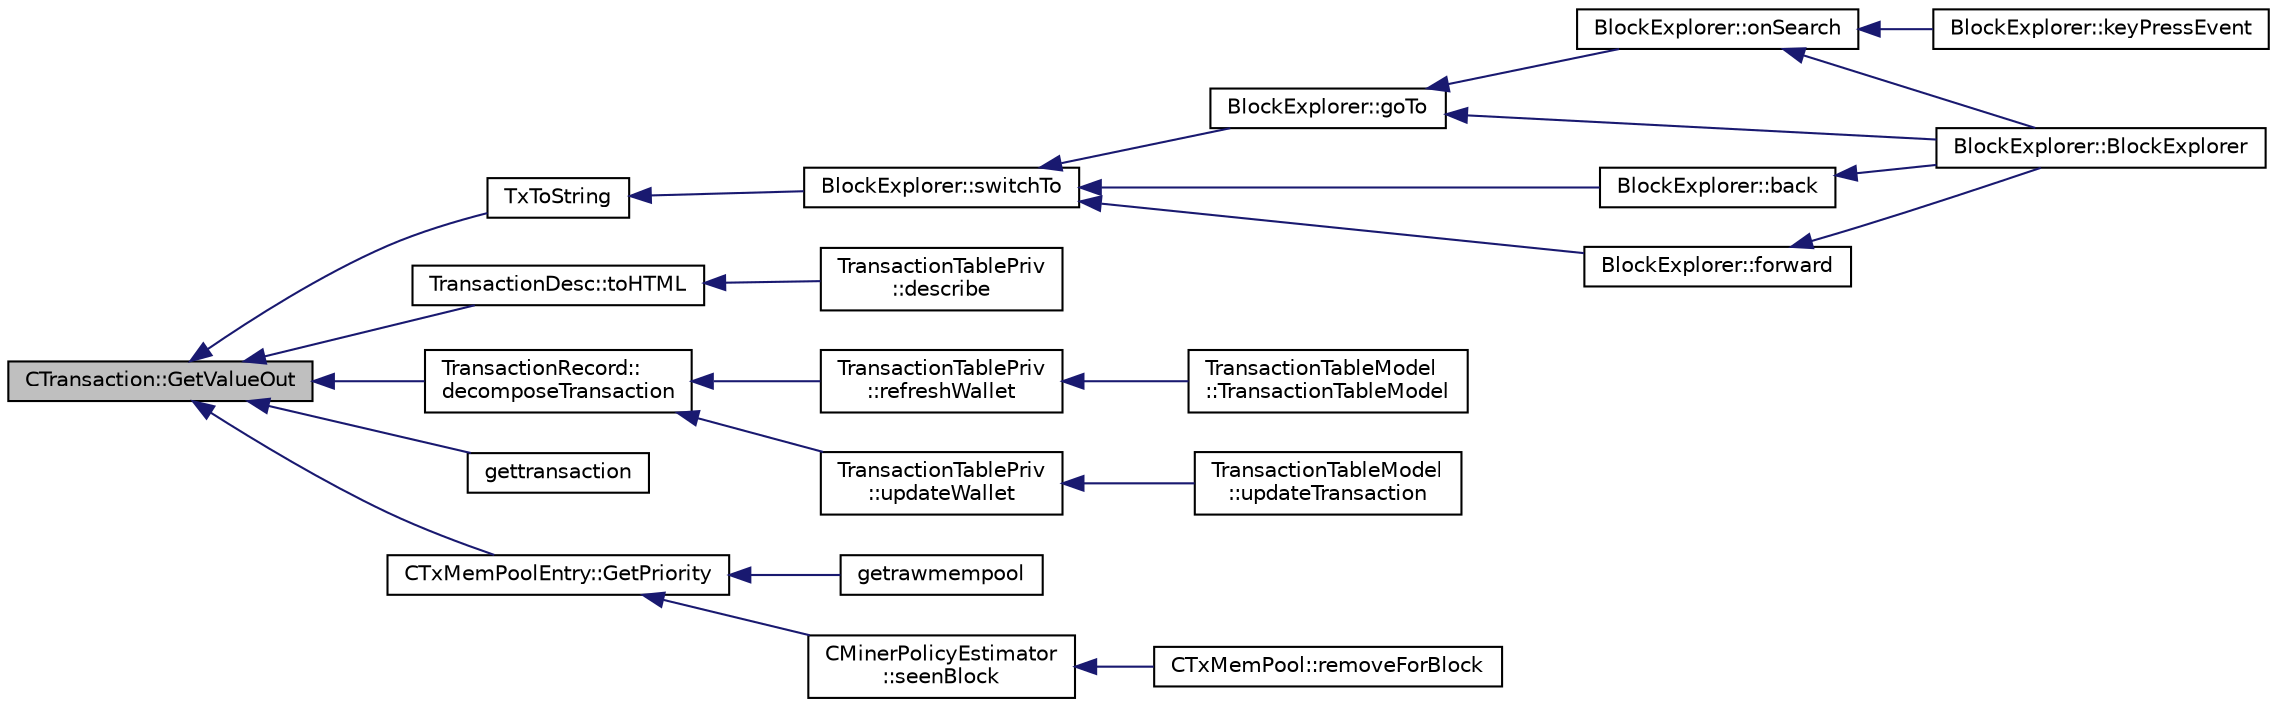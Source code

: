 digraph "CTransaction::GetValueOut"
{
  edge [fontname="Helvetica",fontsize="10",labelfontname="Helvetica",labelfontsize="10"];
  node [fontname="Helvetica",fontsize="10",shape=record];
  rankdir="LR";
  Node365 [label="CTransaction::GetValueOut",height=0.2,width=0.4,color="black", fillcolor="grey75", style="filled", fontcolor="black"];
  Node365 -> Node366 [dir="back",color="midnightblue",fontsize="10",style="solid",fontname="Helvetica"];
  Node366 [label="TxToString",height=0.2,width=0.4,color="black", fillcolor="white", style="filled",URL="$blockexplorer_8cpp.html#a45aace593eba434db4b340d6ed004eef"];
  Node366 -> Node367 [dir="back",color="midnightblue",fontsize="10",style="solid",fontname="Helvetica"];
  Node367 [label="BlockExplorer::switchTo",height=0.2,width=0.4,color="black", fillcolor="white", style="filled",URL="$class_block_explorer.html#a24d6353efb00436dd029e234e3a86121"];
  Node367 -> Node368 [dir="back",color="midnightblue",fontsize="10",style="solid",fontname="Helvetica"];
  Node368 [label="BlockExplorer::goTo",height=0.2,width=0.4,color="black", fillcolor="white", style="filled",URL="$class_block_explorer.html#a32a642323bf89030d4f3519d79893ccd"];
  Node368 -> Node369 [dir="back",color="midnightblue",fontsize="10",style="solid",fontname="Helvetica"];
  Node369 [label="BlockExplorer::BlockExplorer",height=0.2,width=0.4,color="black", fillcolor="white", style="filled",URL="$class_block_explorer.html#aa1824a81f9b6d20dce7be419170ea02b"];
  Node368 -> Node370 [dir="back",color="midnightblue",fontsize="10",style="solid",fontname="Helvetica"];
  Node370 [label="BlockExplorer::onSearch",height=0.2,width=0.4,color="black", fillcolor="white", style="filled",URL="$class_block_explorer.html#a5d9b6b07b7a7cb14c9731950d76074a4"];
  Node370 -> Node369 [dir="back",color="midnightblue",fontsize="10",style="solid",fontname="Helvetica"];
  Node370 -> Node371 [dir="back",color="midnightblue",fontsize="10",style="solid",fontname="Helvetica"];
  Node371 [label="BlockExplorer::keyPressEvent",height=0.2,width=0.4,color="black", fillcolor="white", style="filled",URL="$class_block_explorer.html#ae64a065d31adf1c1411dc1810cdd576c"];
  Node367 -> Node372 [dir="back",color="midnightblue",fontsize="10",style="solid",fontname="Helvetica"];
  Node372 [label="BlockExplorer::back",height=0.2,width=0.4,color="black", fillcolor="white", style="filled",URL="$class_block_explorer.html#aed5a84d4c9691f29721829eca6023169"];
  Node372 -> Node369 [dir="back",color="midnightblue",fontsize="10",style="solid",fontname="Helvetica"];
  Node367 -> Node373 [dir="back",color="midnightblue",fontsize="10",style="solid",fontname="Helvetica"];
  Node373 [label="BlockExplorer::forward",height=0.2,width=0.4,color="black", fillcolor="white", style="filled",URL="$class_block_explorer.html#a062131c18869d12dc393775f3695e89f"];
  Node373 -> Node369 [dir="back",color="midnightblue",fontsize="10",style="solid",fontname="Helvetica"];
  Node365 -> Node374 [dir="back",color="midnightblue",fontsize="10",style="solid",fontname="Helvetica"];
  Node374 [label="TransactionDesc::toHTML",height=0.2,width=0.4,color="black", fillcolor="white", style="filled",URL="$class_transaction_desc.html#ab7c9dbb2048aae121dd9d75df86e64f4"];
  Node374 -> Node375 [dir="back",color="midnightblue",fontsize="10",style="solid",fontname="Helvetica"];
  Node375 [label="TransactionTablePriv\l::describe",height=0.2,width=0.4,color="black", fillcolor="white", style="filled",URL="$class_transaction_table_priv.html#ab08d44e16bf6dd95b5b83959b3013780"];
  Node365 -> Node376 [dir="back",color="midnightblue",fontsize="10",style="solid",fontname="Helvetica"];
  Node376 [label="TransactionRecord::\ldecomposeTransaction",height=0.2,width=0.4,color="black", fillcolor="white", style="filled",URL="$class_transaction_record.html#a9f5db4465fa5fdcc3f9af525096bcdb9"];
  Node376 -> Node377 [dir="back",color="midnightblue",fontsize="10",style="solid",fontname="Helvetica"];
  Node377 [label="TransactionTablePriv\l::refreshWallet",height=0.2,width=0.4,color="black", fillcolor="white", style="filled",URL="$class_transaction_table_priv.html#a1f81da5d7cfb2aac03a5e18e6bc91792"];
  Node377 -> Node378 [dir="back",color="midnightblue",fontsize="10",style="solid",fontname="Helvetica"];
  Node378 [label="TransactionTableModel\l::TransactionTableModel",height=0.2,width=0.4,color="black", fillcolor="white", style="filled",URL="$class_transaction_table_model.html#a6c10b7cab9804eee6df9e049a978dc62"];
  Node376 -> Node379 [dir="back",color="midnightblue",fontsize="10",style="solid",fontname="Helvetica"];
  Node379 [label="TransactionTablePriv\l::updateWallet",height=0.2,width=0.4,color="black", fillcolor="white", style="filled",URL="$class_transaction_table_priv.html#a5a8454ce91251c4d9eb927bf2850745c"];
  Node379 -> Node380 [dir="back",color="midnightblue",fontsize="10",style="solid",fontname="Helvetica"];
  Node380 [label="TransactionTableModel\l::updateTransaction",height=0.2,width=0.4,color="black", fillcolor="white", style="filled",URL="$class_transaction_table_model.html#a8de43b3c7ba0612304906eb5a2f51a06"];
  Node365 -> Node381 [dir="back",color="midnightblue",fontsize="10",style="solid",fontname="Helvetica"];
  Node381 [label="gettransaction",height=0.2,width=0.4,color="black", fillcolor="white", style="filled",URL="$rpcwallet_8cpp.html#a845c15a1402787fcf2cc021111ea89f5"];
  Node365 -> Node382 [dir="back",color="midnightblue",fontsize="10",style="solid",fontname="Helvetica"];
  Node382 [label="CTxMemPoolEntry::GetPriority",height=0.2,width=0.4,color="black", fillcolor="white", style="filled",URL="$class_c_tx_mem_pool_entry.html#a189d5dbafa6e955524692c0743dc0e0b"];
  Node382 -> Node383 [dir="back",color="midnightblue",fontsize="10",style="solid",fontname="Helvetica"];
  Node383 [label="getrawmempool",height=0.2,width=0.4,color="black", fillcolor="white", style="filled",URL="$rpcblockchain_8cpp.html#a6ba5d2c76833bd2f10be0e95ded53037"];
  Node382 -> Node384 [dir="back",color="midnightblue",fontsize="10",style="solid",fontname="Helvetica"];
  Node384 [label="CMinerPolicyEstimator\l::seenBlock",height=0.2,width=0.4,color="black", fillcolor="white", style="filled",URL="$class_c_miner_policy_estimator.html#a2b30e1eaa7eec2744c576fba5bd1a168"];
  Node384 -> Node385 [dir="back",color="midnightblue",fontsize="10",style="solid",fontname="Helvetica"];
  Node385 [label="CTxMemPool::removeForBlock",height=0.2,width=0.4,color="black", fillcolor="white", style="filled",URL="$class_c_tx_mem_pool.html#ac97207311007676bd7ef056a625e0e0a",tooltip="Called when a block is connected. "];
}
